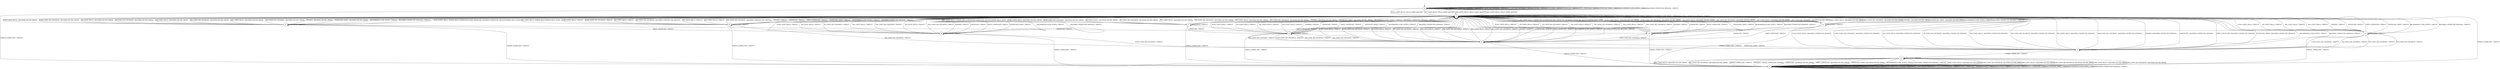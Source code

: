 digraph g {
__start0 [label="" shape="none"];

	s0 [shape="circle" label="s0"];
	s1 [shape="circle" label="s1"];
	s2 [shape="circle" label="s2"];
	s3 [shape="circle" label="s3"];
	s4 [shape="circle" label="s4"];
	s5 [shape="circle" label="s5"];
	s6 [shape="circle" label="s6"];
	s7 [shape="circle" label="s7"];
	s8 [shape="circle" label="s8"];
	s9 [shape="circle" label="s9"];
	s10 [shape="circle" label="s10"];
	s11 [shape="circle" label="s11"];
	s12 [shape="circle" label="s12"];
	s13 [shape="circle" label="s13"];
	s0 -> s1 [label="ECDH_CLIENT_HELLO / HELLO_VERIFY_REQUEST"];
	s0 -> s0 [label="ECDH_CLIENT_KEY_EXCHANGE / TIMEOUT"];
	s0 -> s1 [label="DH_CLIENT_HELLO / HELLO_VERIFY_REQUEST"];
	s0 -> s0 [label="DH_CLIENT_KEY_EXCHANGE / TIMEOUT"];
	s0 -> s1 [label="PSK_CLIENT_HELLO / HELLO_VERIFY_REQUEST"];
	s0 -> s0 [label="PSK_CLIENT_KEY_EXCHANGE / TIMEOUT"];
	s0 -> s1 [label="RSA_CLIENT_HELLO / HELLO_VERIFY_REQUEST"];
	s0 -> s0 [label="RSA_CLIENT_KEY_EXCHANGE / TIMEOUT"];
	s0 -> s2 [label="CHANGE_CIPHER_SPEC / TIMEOUT"];
	s0 -> s0 [label="FINISHED / TIMEOUT"];
	s0 -> s0 [label="APPLICATION / TIMEOUT"];
	s0 -> s0 [label="CERTIFICATE / TIMEOUT"];
	s0 -> s0 [label="EMPTY_CERTIFICATE / TIMEOUT"];
	s0 -> s0 [label="CERTIFICATE_VERIFY / TIMEOUT"];
	s0 -> s0 [label="Alert(WARNING,CLOSE_NOTIFY) / TIMEOUT"];
	s0 -> s0 [label="Alert(FATAL,UNEXPECTED_MESSAGE) / TIMEOUT"];
	s1 -> s3 [label="ECDH_CLIENT_HELLO / SERVER_HELLO,CERTIFICATE,ECDHE_SERVER_KEY_EXCHANGE,CERTIFICATE_REQUEST,SERVER_HELLO_DONE"];
	s1 -> s1 [label="ECDH_CLIENT_KEY_EXCHANGE / TIMEOUT"];
	s1 -> s13 [label="DH_CLIENT_HELLO / SERVER_HELLO,CERTIFICATE,DHE_SERVER_KEY_EXCHANGE,CERTIFICATE_REQUEST,SERVER_HELLO_DONE"];
	s1 -> s1 [label="DH_CLIENT_KEY_EXCHANGE / TIMEOUT"];
	s1 -> s4 [label="PSK_CLIENT_HELLO / SERVER_HELLO,SERVER_HELLO_DONE"];
	s1 -> s1 [label="PSK_CLIENT_KEY_EXCHANGE / TIMEOUT"];
	s1 -> s7 [label="RSA_CLIENT_HELLO / SERVER_HELLO,CERTIFICATE,CERTIFICATE_REQUEST,SERVER_HELLO_DONE"];
	s1 -> s1 [label="RSA_CLIENT_KEY_EXCHANGE / TIMEOUT"];
	s1 -> s2 [label="CHANGE_CIPHER_SPEC / TIMEOUT"];
	s1 -> s1 [label="FINISHED / TIMEOUT"];
	s1 -> s1 [label="APPLICATION / TIMEOUT"];
	s1 -> s1 [label="CERTIFICATE / TIMEOUT"];
	s1 -> s1 [label="EMPTY_CERTIFICATE / TIMEOUT"];
	s1 -> s1 [label="CERTIFICATE_VERIFY / TIMEOUT"];
	s1 -> s1 [label="Alert(WARNING,CLOSE_NOTIFY) / TIMEOUT"];
	s1 -> s1 [label="Alert(FATAL,UNEXPECTED_MESSAGE) / TIMEOUT"];
	s2 -> s2 [label="ECDH_CLIENT_HELLO / TIMEOUT"];
	s2 -> s2 [label="ECDH_CLIENT_KEY_EXCHANGE / TIMEOUT"];
	s2 -> s2 [label="DH_CLIENT_HELLO / TIMEOUT"];
	s2 -> s2 [label="DH_CLIENT_KEY_EXCHANGE / TIMEOUT"];
	s2 -> s2 [label="PSK_CLIENT_HELLO / TIMEOUT"];
	s2 -> s2 [label="PSK_CLIENT_KEY_EXCHANGE / TIMEOUT"];
	s2 -> s2 [label="RSA_CLIENT_HELLO / TIMEOUT"];
	s2 -> s2 [label="RSA_CLIENT_KEY_EXCHANGE / TIMEOUT"];
	s2 -> s2 [label="CHANGE_CIPHER_SPEC / TIMEOUT"];
	s2 -> s2 [label="FINISHED / TIMEOUT"];
	s2 -> s2 [label="APPLICATION / TIMEOUT"];
	s2 -> s2 [label="CERTIFICATE / TIMEOUT"];
	s2 -> s2 [label="EMPTY_CERTIFICATE / TIMEOUT"];
	s2 -> s2 [label="CERTIFICATE_VERIFY / TIMEOUT"];
	s2 -> s2 [label="Alert(WARNING,CLOSE_NOTIFY) / TIMEOUT"];
	s2 -> s2 [label="Alert(FATAL,UNEXPECTED_MESSAGE) / TIMEOUT"];
	s3 -> s1 [label="ECDH_CLIENT_HELLO / Alert(FATAL,DECODE_ERROR)"];
	s3 -> s1 [label="ECDH_CLIENT_KEY_EXCHANGE / Alert(FATAL,DECODE_ERROR)"];
	s3 -> s1 [label="DH_CLIENT_HELLO / Alert(FATAL,DECODE_ERROR)"];
	s3 -> s1 [label="DH_CLIENT_KEY_EXCHANGE / Alert(FATAL,DECODE_ERROR)"];
	s3 -> s1 [label="PSK_CLIENT_HELLO / Alert(FATAL,DECODE_ERROR)"];
	s3 -> s1 [label="PSK_CLIENT_KEY_EXCHANGE / Alert(FATAL,DECODE_ERROR)"];
	s3 -> s1 [label="RSA_CLIENT_HELLO / Alert(FATAL,DECODE_ERROR)"];
	s3 -> s1 [label="RSA_CLIENT_KEY_EXCHANGE / Alert(FATAL,DECODE_ERROR)"];
	s3 -> s2 [label="CHANGE_CIPHER_SPEC / TIMEOUT"];
	s3 -> s1 [label="FINISHED / Alert(FATAL,DECODE_ERROR)"];
	s3 -> s3 [label="APPLICATION / TIMEOUT"];
	s3 -> s10 [label="CERTIFICATE / TIMEOUT"];
	s3 -> s6 [label="EMPTY_CERTIFICATE / TIMEOUT"];
	s3 -> s1 [label="CERTIFICATE_VERIFY / Alert(FATAL,DECODE_ERROR)"];
	s3 -> s1 [label="Alert(WARNING,CLOSE_NOTIFY) / TIMEOUT"];
	s3 -> s1 [label="Alert(FATAL,UNEXPECTED_MESSAGE) / TIMEOUT"];
	s4 -> s1 [label="ECDH_CLIENT_HELLO / TIMEOUT"];
	s4 -> s1 [label="ECDH_CLIENT_KEY_EXCHANGE / TIMEOUT"];
	s4 -> s1 [label="DH_CLIENT_HELLO / TIMEOUT"];
	s4 -> s1 [label="DH_CLIENT_KEY_EXCHANGE / Alert(FATAL,UNKNOWN_PSK_IDENTITY)"];
	s4 -> s1 [label="PSK_CLIENT_HELLO / TIMEOUT"];
	s4 -> s5 [label="PSK_CLIENT_KEY_EXCHANGE / TIMEOUT"];
	s4 -> s1 [label="RSA_CLIENT_HELLO / TIMEOUT"];
	s4 -> s1 [label="RSA_CLIENT_KEY_EXCHANGE / Alert(FATAL,UNKNOWN_PSK_IDENTITY)"];
	s4 -> s2 [label="CHANGE_CIPHER_SPEC / TIMEOUT"];
	s4 -> s1 [label="FINISHED / TIMEOUT"];
	s4 -> s4 [label="APPLICATION / TIMEOUT"];
	s4 -> s1 [label="CERTIFICATE / TIMEOUT"];
	s4 -> s1 [label="EMPTY_CERTIFICATE / TIMEOUT"];
	s4 -> s1 [label="CERTIFICATE_VERIFY / TIMEOUT"];
	s4 -> s1 [label="Alert(WARNING,CLOSE_NOTIFY) / TIMEOUT"];
	s4 -> s1 [label="Alert(FATAL,UNEXPECTED_MESSAGE) / TIMEOUT"];
	s5 -> s1 [label="ECDH_CLIENT_HELLO / Alert(FATAL,UNEXPECTED_MESSAGE)"];
	s5 -> s1 [label="ECDH_CLIENT_KEY_EXCHANGE / Alert(FATAL,UNEXPECTED_MESSAGE)"];
	s5 -> s1 [label="DH_CLIENT_HELLO / Alert(FATAL,UNEXPECTED_MESSAGE)"];
	s5 -> s1 [label="DH_CLIENT_KEY_EXCHANGE / Alert(FATAL,UNEXPECTED_MESSAGE)"];
	s5 -> s1 [label="PSK_CLIENT_HELLO / Alert(FATAL,UNEXPECTED_MESSAGE)"];
	s5 -> s1 [label="PSK_CLIENT_KEY_EXCHANGE / Alert(FATAL,UNEXPECTED_MESSAGE)"];
	s5 -> s1 [label="RSA_CLIENT_HELLO / Alert(FATAL,UNEXPECTED_MESSAGE)"];
	s5 -> s1 [label="RSA_CLIENT_KEY_EXCHANGE / Alert(FATAL,UNEXPECTED_MESSAGE)"];
	s5 -> s11 [label="CHANGE_CIPHER_SPEC / TIMEOUT"];
	s5 -> s1 [label="FINISHED / Alert(FATAL,UNEXPECTED_MESSAGE)"];
	s5 -> s5 [label="APPLICATION / TIMEOUT"];
	s5 -> s1 [label="CERTIFICATE / Alert(FATAL,UNEXPECTED_MESSAGE)"];
	s5 -> s1 [label="EMPTY_CERTIFICATE / Alert(FATAL,UNEXPECTED_MESSAGE)"];
	s5 -> s1 [label="CERTIFICATE_VERIFY / Alert(FATAL,UNEXPECTED_MESSAGE)"];
	s5 -> s1 [label="Alert(WARNING,CLOSE_NOTIFY) / TIMEOUT"];
	s5 -> s1 [label="Alert(FATAL,UNEXPECTED_MESSAGE) / TIMEOUT"];
	s6 -> s1 [label="ECDH_CLIENT_HELLO / TIMEOUT"];
	s6 -> s5 [label="ECDH_CLIENT_KEY_EXCHANGE / TIMEOUT"];
	s6 -> s1 [label="DH_CLIENT_HELLO / TIMEOUT"];
	s6 -> s1 [label="DH_CLIENT_KEY_EXCHANGE / TIMEOUT"];
	s6 -> s1 [label="PSK_CLIENT_HELLO / TIMEOUT"];
	s6 -> s1 [label="PSK_CLIENT_KEY_EXCHANGE / TIMEOUT"];
	s6 -> s1 [label="RSA_CLIENT_HELLO / TIMEOUT"];
	s6 -> s1 [label="RSA_CLIENT_KEY_EXCHANGE / TIMEOUT"];
	s6 -> s2 [label="CHANGE_CIPHER_SPEC / TIMEOUT"];
	s6 -> s1 [label="FINISHED / TIMEOUT"];
	s6 -> s6 [label="APPLICATION / TIMEOUT"];
	s6 -> s1 [label="CERTIFICATE / TIMEOUT"];
	s6 -> s1 [label="EMPTY_CERTIFICATE / TIMEOUT"];
	s6 -> s1 [label="CERTIFICATE_VERIFY / TIMEOUT"];
	s6 -> s1 [label="Alert(WARNING,CLOSE_NOTIFY) / TIMEOUT"];
	s6 -> s1 [label="Alert(FATAL,UNEXPECTED_MESSAGE) / TIMEOUT"];
	s7 -> s1 [label="ECDH_CLIENT_HELLO / Alert(FATAL,DECODE_ERROR)"];
	s7 -> s1 [label="ECDH_CLIENT_KEY_EXCHANGE / Alert(FATAL,DECODE_ERROR)"];
	s7 -> s1 [label="DH_CLIENT_HELLO / Alert(FATAL,DECODE_ERROR)"];
	s7 -> s1 [label="DH_CLIENT_KEY_EXCHANGE / Alert(FATAL,DECODE_ERROR)"];
	s7 -> s1 [label="PSK_CLIENT_HELLO / Alert(FATAL,DECODE_ERROR)"];
	s7 -> s1 [label="PSK_CLIENT_KEY_EXCHANGE / Alert(FATAL,DECODE_ERROR)"];
	s7 -> s1 [label="RSA_CLIENT_HELLO / Alert(FATAL,DECODE_ERROR)"];
	s7 -> s1 [label="RSA_CLIENT_KEY_EXCHANGE / Alert(FATAL,DECODE_ERROR)"];
	s7 -> s2 [label="CHANGE_CIPHER_SPEC / TIMEOUT"];
	s7 -> s1 [label="FINISHED / Alert(FATAL,DECODE_ERROR)"];
	s7 -> s7 [label="APPLICATION / TIMEOUT"];
	s7 -> s8 [label="CERTIFICATE / TIMEOUT"];
	s7 -> s12 [label="EMPTY_CERTIFICATE / TIMEOUT"];
	s7 -> s1 [label="CERTIFICATE_VERIFY / Alert(FATAL,DECODE_ERROR)"];
	s7 -> s1 [label="Alert(WARNING,CLOSE_NOTIFY) / TIMEOUT"];
	s7 -> s1 [label="Alert(FATAL,UNEXPECTED_MESSAGE) / TIMEOUT"];
	s8 -> s1 [label="ECDH_CLIENT_HELLO / TIMEOUT"];
	s8 -> s9 [label="ECDH_CLIENT_KEY_EXCHANGE / TIMEOUT"];
	s8 -> s1 [label="DH_CLIENT_HELLO / TIMEOUT"];
	s8 -> s9 [label="DH_CLIENT_KEY_EXCHANGE / TIMEOUT"];
	s8 -> s1 [label="PSK_CLIENT_HELLO / TIMEOUT"];
	s8 -> s9 [label="PSK_CLIENT_KEY_EXCHANGE / TIMEOUT"];
	s8 -> s1 [label="RSA_CLIENT_HELLO / TIMEOUT"];
	s8 -> s9 [label="RSA_CLIENT_KEY_EXCHANGE / TIMEOUT"];
	s8 -> s2 [label="CHANGE_CIPHER_SPEC / TIMEOUT"];
	s8 -> s1 [label="FINISHED / TIMEOUT"];
	s8 -> s8 [label="APPLICATION / TIMEOUT"];
	s8 -> s1 [label="CERTIFICATE / TIMEOUT"];
	s8 -> s1 [label="EMPTY_CERTIFICATE / TIMEOUT"];
	s8 -> s1 [label="CERTIFICATE_VERIFY / TIMEOUT"];
	s8 -> s1 [label="Alert(WARNING,CLOSE_NOTIFY) / TIMEOUT"];
	s8 -> s1 [label="Alert(FATAL,UNEXPECTED_MESSAGE) / TIMEOUT"];
	s9 -> s1 [label="ECDH_CLIENT_HELLO / TIMEOUT"];
	s9 -> s1 [label="ECDH_CLIENT_KEY_EXCHANGE / TIMEOUT"];
	s9 -> s1 [label="DH_CLIENT_HELLO / TIMEOUT"];
	s9 -> s1 [label="DH_CLIENT_KEY_EXCHANGE / TIMEOUT"];
	s9 -> s1 [label="PSK_CLIENT_HELLO / TIMEOUT"];
	s9 -> s1 [label="PSK_CLIENT_KEY_EXCHANGE / TIMEOUT"];
	s9 -> s1 [label="RSA_CLIENT_HELLO / TIMEOUT"];
	s9 -> s1 [label="RSA_CLIENT_KEY_EXCHANGE / TIMEOUT"];
	s9 -> s2 [label="CHANGE_CIPHER_SPEC / TIMEOUT"];
	s9 -> s1 [label="FINISHED / TIMEOUT"];
	s9 -> s9 [label="APPLICATION / TIMEOUT"];
	s9 -> s1 [label="CERTIFICATE / TIMEOUT"];
	s9 -> s1 [label="EMPTY_CERTIFICATE / TIMEOUT"];
	s9 -> s5 [label="CERTIFICATE_VERIFY / TIMEOUT"];
	s9 -> s1 [label="Alert(WARNING,CLOSE_NOTIFY) / TIMEOUT"];
	s9 -> s1 [label="Alert(FATAL,UNEXPECTED_MESSAGE) / TIMEOUT"];
	s10 -> s1 [label="ECDH_CLIENT_HELLO / TIMEOUT"];
	s10 -> s9 [label="ECDH_CLIENT_KEY_EXCHANGE / TIMEOUT"];
	s10 -> s1 [label="DH_CLIENT_HELLO / TIMEOUT"];
	s10 -> s1 [label="DH_CLIENT_KEY_EXCHANGE / TIMEOUT"];
	s10 -> s1 [label="PSK_CLIENT_HELLO / TIMEOUT"];
	s10 -> s1 [label="PSK_CLIENT_KEY_EXCHANGE / TIMEOUT"];
	s10 -> s1 [label="RSA_CLIENT_HELLO / TIMEOUT"];
	s10 -> s1 [label="RSA_CLIENT_KEY_EXCHANGE / TIMEOUT"];
	s10 -> s2 [label="CHANGE_CIPHER_SPEC / TIMEOUT"];
	s10 -> s1 [label="FINISHED / TIMEOUT"];
	s10 -> s10 [label="APPLICATION / TIMEOUT"];
	s10 -> s1 [label="CERTIFICATE / TIMEOUT"];
	s10 -> s1 [label="EMPTY_CERTIFICATE / TIMEOUT"];
	s10 -> s1 [label="CERTIFICATE_VERIFY / TIMEOUT"];
	s10 -> s1 [label="Alert(WARNING,CLOSE_NOTIFY) / TIMEOUT"];
	s10 -> s1 [label="Alert(FATAL,UNEXPECTED_MESSAGE) / TIMEOUT"];
	s11 -> s2 [label="ECDH_CLIENT_HELLO / Alert(FATAL,DECODE_ERROR)"];
	s11 -> s2 [label="ECDH_CLIENT_KEY_EXCHANGE / Alert(FATAL,DECODE_ERROR)"];
	s11 -> s2 [label="DH_CLIENT_HELLO / Alert(FATAL,DECODE_ERROR)"];
	s11 -> s2 [label="DH_CLIENT_KEY_EXCHANGE / Alert(FATAL,DECODE_ERROR)"];
	s11 -> s2 [label="PSK_CLIENT_HELLO / Alert(FATAL,DECODE_ERROR)"];
	s11 -> s2 [label="PSK_CLIENT_KEY_EXCHANGE / Alert(FATAL,DECODE_ERROR)"];
	s11 -> s2 [label="RSA_CLIENT_HELLO / Alert(FATAL,DECODE_ERROR)"];
	s11 -> s2 [label="RSA_CLIENT_KEY_EXCHANGE / Alert(FATAL,DECODE_ERROR)"];
	s11 -> s2 [label="CHANGE_CIPHER_SPEC / TIMEOUT"];
	s11 -> s2 [label="FINISHED / CHANGE_CIPHER_SPEC,FINISHED"];
	s11 -> s11 [label="APPLICATION / TIMEOUT"];
	s11 -> s2 [label="CERTIFICATE / Alert(FATAL,DECODE_ERROR)"];
	s11 -> s2 [label="EMPTY_CERTIFICATE / Alert(FATAL,DECODE_ERROR)"];
	s11 -> s2 [label="CERTIFICATE_VERIFY / Alert(FATAL,DECODE_ERROR)"];
	s11 -> s2 [label="Alert(WARNING,CLOSE_NOTIFY) / TIMEOUT"];
	s11 -> s2 [label="Alert(FATAL,UNEXPECTED_MESSAGE) / TIMEOUT"];
	s12 -> s1 [label="ECDH_CLIENT_HELLO / TIMEOUT"];
	s12 -> s5 [label="ECDH_CLIENT_KEY_EXCHANGE / TIMEOUT"];
	s12 -> s1 [label="DH_CLIENT_HELLO / TIMEOUT"];
	s12 -> s5 [label="DH_CLIENT_KEY_EXCHANGE / TIMEOUT"];
	s12 -> s1 [label="PSK_CLIENT_HELLO / TIMEOUT"];
	s12 -> s5 [label="PSK_CLIENT_KEY_EXCHANGE / TIMEOUT"];
	s12 -> s1 [label="RSA_CLIENT_HELLO / TIMEOUT"];
	s12 -> s5 [label="RSA_CLIENT_KEY_EXCHANGE / TIMEOUT"];
	s12 -> s2 [label="CHANGE_CIPHER_SPEC / TIMEOUT"];
	s12 -> s1 [label="FINISHED / TIMEOUT"];
	s12 -> s12 [label="APPLICATION / TIMEOUT"];
	s12 -> s1 [label="CERTIFICATE / TIMEOUT"];
	s12 -> s1 [label="EMPTY_CERTIFICATE / TIMEOUT"];
	s12 -> s1 [label="CERTIFICATE_VERIFY / TIMEOUT"];
	s12 -> s1 [label="Alert(WARNING,CLOSE_NOTIFY) / TIMEOUT"];
	s12 -> s1 [label="Alert(FATAL,UNEXPECTED_MESSAGE) / TIMEOUT"];
	s13 -> s1 [label="ECDH_CLIENT_HELLO / Alert(FATAL,DECODE_ERROR)"];
	s13 -> s1 [label="ECDH_CLIENT_KEY_EXCHANGE / Alert(FATAL,DECODE_ERROR)"];
	s13 -> s1 [label="DH_CLIENT_HELLO / Alert(FATAL,DECODE_ERROR)"];
	s13 -> s1 [label="DH_CLIENT_KEY_EXCHANGE / Alert(FATAL,DECODE_ERROR)"];
	s13 -> s1 [label="PSK_CLIENT_HELLO / Alert(FATAL,DECODE_ERROR)"];
	s13 -> s1 [label="PSK_CLIENT_KEY_EXCHANGE / Alert(FATAL,DECODE_ERROR)"];
	s13 -> s1 [label="RSA_CLIENT_HELLO / Alert(FATAL,DECODE_ERROR)"];
	s13 -> s1 [label="RSA_CLIENT_KEY_EXCHANGE / Alert(FATAL,DECODE_ERROR)"];
	s13 -> s2 [label="CHANGE_CIPHER_SPEC / TIMEOUT"];
	s13 -> s1 [label="FINISHED / Alert(FATAL,DECODE_ERROR)"];
	s13 -> s13 [label="APPLICATION / TIMEOUT"];
	s13 -> s9 [label="CERTIFICATE / TIMEOUT"];
	s13 -> s9 [label="EMPTY_CERTIFICATE / TIMEOUT"];
	s13 -> s1 [label="CERTIFICATE_VERIFY / Alert(FATAL,DECODE_ERROR)"];
	s13 -> s1 [label="Alert(WARNING,CLOSE_NOTIFY) / TIMEOUT"];
	s13 -> s1 [label="Alert(FATAL,UNEXPECTED_MESSAGE) / TIMEOUT"];

__start0 -> s0;
}
